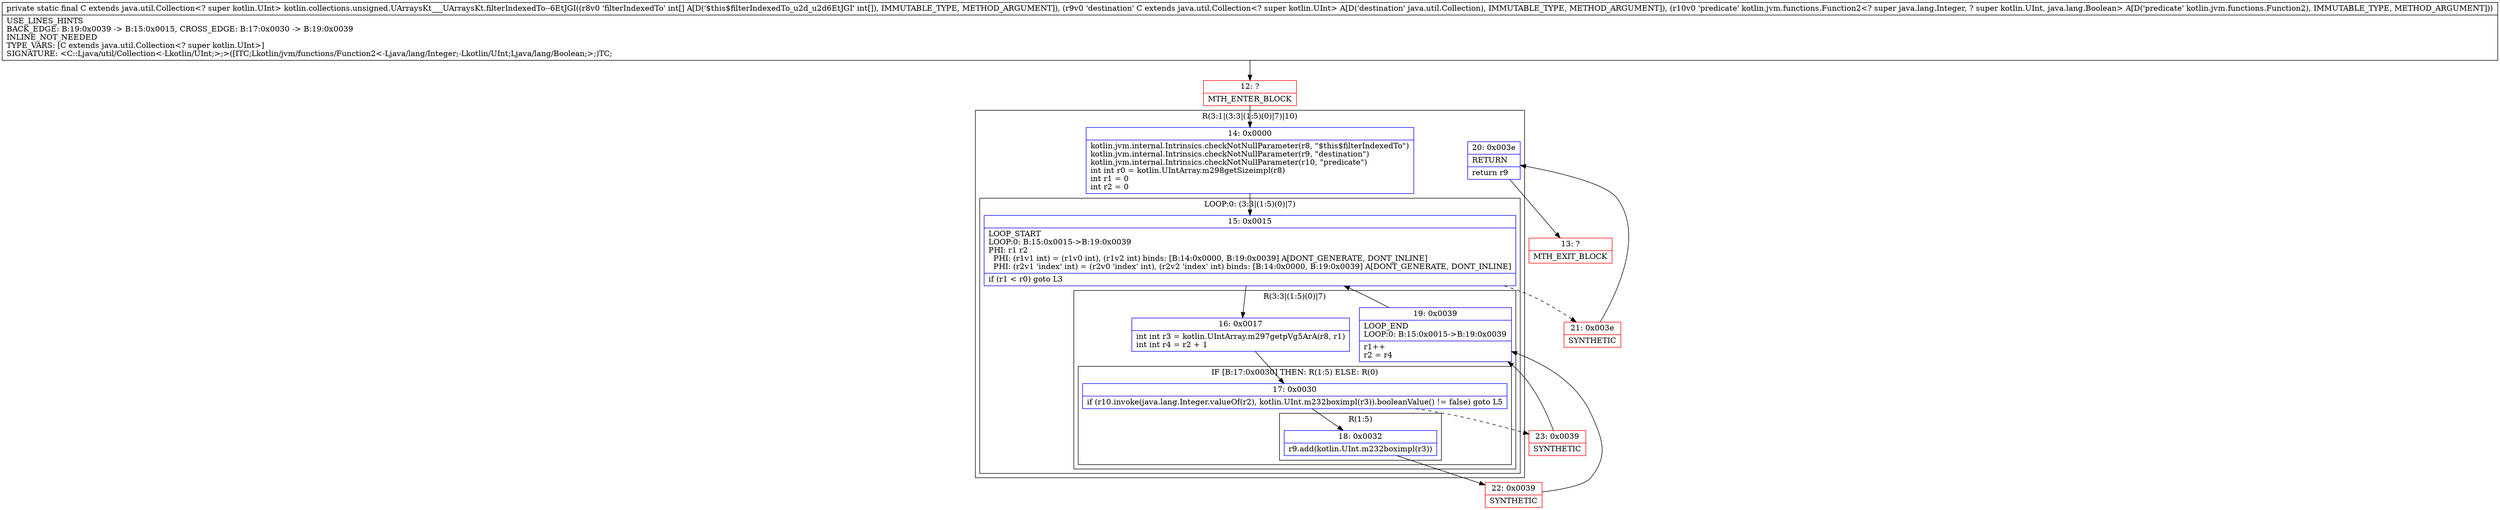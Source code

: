 digraph "CFG forkotlin.collections.unsigned.UArraysKt___UArraysKt.filterIndexedTo\-\-6EtJGI([ILjava\/util\/Collection;Lkotlin\/jvm\/functions\/Function2;)Ljava\/util\/Collection;" {
subgraph cluster_Region_708730013 {
label = "R(3:1|(3:3|(1:5)(0)|7)|10)";
node [shape=record,color=blue];
Node_14 [shape=record,label="{14\:\ 0x0000|kotlin.jvm.internal.Intrinsics.checkNotNullParameter(r8, \"$this$filterIndexedTo\")\lkotlin.jvm.internal.Intrinsics.checkNotNullParameter(r9, \"destination\")\lkotlin.jvm.internal.Intrinsics.checkNotNullParameter(r10, \"predicate\")\lint int r0 = kotlin.UIntArray.m298getSizeimpl(r8)\lint r1 = 0\lint r2 = 0\l}"];
subgraph cluster_LoopRegion_276735019 {
label = "LOOP:0: (3:3|(1:5)(0)|7)";
node [shape=record,color=blue];
Node_15 [shape=record,label="{15\:\ 0x0015|LOOP_START\lLOOP:0: B:15:0x0015\-\>B:19:0x0039\lPHI: r1 r2 \l  PHI: (r1v1 int) = (r1v0 int), (r1v2 int) binds: [B:14:0x0000, B:19:0x0039] A[DONT_GENERATE, DONT_INLINE]\l  PHI: (r2v1 'index' int) = (r2v0 'index' int), (r2v2 'index' int) binds: [B:14:0x0000, B:19:0x0039] A[DONT_GENERATE, DONT_INLINE]\l|if (r1 \< r0) goto L3\l}"];
subgraph cluster_Region_422868094 {
label = "R(3:3|(1:5)(0)|7)";
node [shape=record,color=blue];
Node_16 [shape=record,label="{16\:\ 0x0017|int int r3 = kotlin.UIntArray.m297getpVg5ArA(r8, r1)\lint int r4 = r2 + 1\l}"];
subgraph cluster_IfRegion_1101795955 {
label = "IF [B:17:0x0030] THEN: R(1:5) ELSE: R(0)";
node [shape=record,color=blue];
Node_17 [shape=record,label="{17\:\ 0x0030|if (r10.invoke(java.lang.Integer.valueOf(r2), kotlin.UInt.m232boximpl(r3)).booleanValue() != false) goto L5\l}"];
subgraph cluster_Region_430859375 {
label = "R(1:5)";
node [shape=record,color=blue];
Node_18 [shape=record,label="{18\:\ 0x0032|r9.add(kotlin.UInt.m232boximpl(r3))\l}"];
}
subgraph cluster_Region_2070291489 {
label = "R(0)";
node [shape=record,color=blue];
}
}
Node_19 [shape=record,label="{19\:\ 0x0039|LOOP_END\lLOOP:0: B:15:0x0015\-\>B:19:0x0039\l|r1++\lr2 = r4\l}"];
}
}
Node_20 [shape=record,label="{20\:\ 0x003e|RETURN\l|return r9\l}"];
}
Node_12 [shape=record,color=red,label="{12\:\ ?|MTH_ENTER_BLOCK\l}"];
Node_22 [shape=record,color=red,label="{22\:\ 0x0039|SYNTHETIC\l}"];
Node_23 [shape=record,color=red,label="{23\:\ 0x0039|SYNTHETIC\l}"];
Node_21 [shape=record,color=red,label="{21\:\ 0x003e|SYNTHETIC\l}"];
Node_13 [shape=record,color=red,label="{13\:\ ?|MTH_EXIT_BLOCK\l}"];
MethodNode[shape=record,label="{private static final C extends java.util.Collection\<? super kotlin.UInt\> kotlin.collections.unsigned.UArraysKt___UArraysKt.filterIndexedTo\-\-6EtJGI((r8v0 'filterIndexedTo' int[] A[D('$this$filterIndexedTo_u2d_u2d6EtJGI' int[]), IMMUTABLE_TYPE, METHOD_ARGUMENT]), (r9v0 'destination' C extends java.util.Collection\<? super kotlin.UInt\> A[D('destination' java.util.Collection), IMMUTABLE_TYPE, METHOD_ARGUMENT]), (r10v0 'predicate' kotlin.jvm.functions.Function2\<? super java.lang.Integer, ? super kotlin.UInt, java.lang.Boolean\> A[D('predicate' kotlin.jvm.functions.Function2), IMMUTABLE_TYPE, METHOD_ARGUMENT]))  | USE_LINES_HINTS\lBACK_EDGE: B:19:0x0039 \-\> B:15:0x0015, CROSS_EDGE: B:17:0x0030 \-\> B:19:0x0039\lINLINE_NOT_NEEDED\lTYPE_VARS: [C extends java.util.Collection\<? super kotlin.UInt\>]\lSIGNATURE: \<C::Ljava\/util\/Collection\<\-Lkotlin\/UInt;\>;\>([ITC;Lkotlin\/jvm\/functions\/Function2\<\-Ljava\/lang\/Integer;\-Lkotlin\/UInt;Ljava\/lang\/Boolean;\>;)TC;\l}"];
MethodNode -> Node_12;Node_14 -> Node_15;
Node_15 -> Node_16;
Node_15 -> Node_21[style=dashed];
Node_16 -> Node_17;
Node_17 -> Node_18;
Node_17 -> Node_23[style=dashed];
Node_18 -> Node_22;
Node_19 -> Node_15;
Node_20 -> Node_13;
Node_12 -> Node_14;
Node_22 -> Node_19;
Node_23 -> Node_19;
Node_21 -> Node_20;
}

